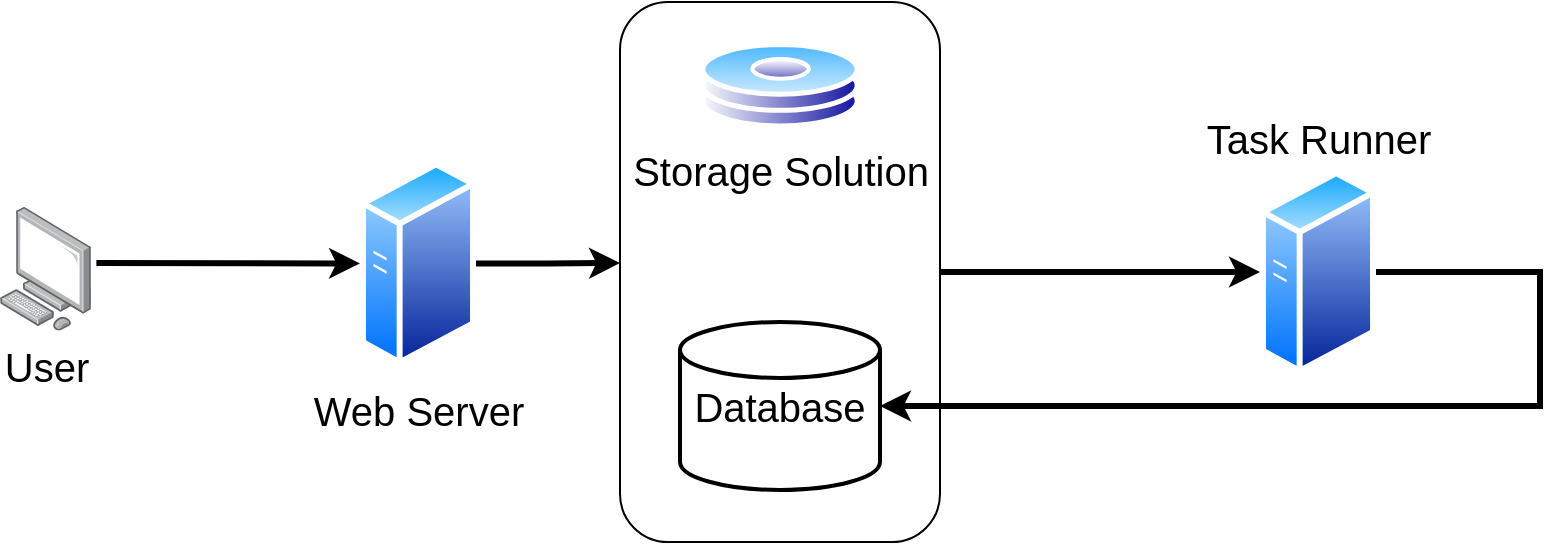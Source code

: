 <mxfile version="15.7.0" type="device"><diagram id="ekmyv74OVqhwvlBc7o6g" name="Page-1"><mxGraphModel dx="1109" dy="622" grid="1" gridSize="10" guides="1" tooltips="1" connect="1" arrows="1" fold="1" page="1" pageScale="1" pageWidth="827" pageHeight="1169" math="0" shadow="0"><root><mxCell id="0"/><mxCell id="1" parent="0"/><mxCell id="JvqjavPWbksFH4ezMxDC-21" style="edgeStyle=orthogonalEdgeStyle;rounded=0;orthogonalLoop=1;jettySize=auto;html=1;exitX=1;exitY=0.5;exitDx=0;exitDy=0;entryX=0;entryY=0.5;entryDx=0;entryDy=0;fontSize=20;strokeWidth=3;" edge="1" parent="1" source="JvqjavPWbksFH4ezMxDC-20" target="JvqjavPWbksFH4ezMxDC-9"><mxGeometry relative="1" as="geometry"/></mxCell><mxCell id="JvqjavPWbksFH4ezMxDC-20" value="" style="rounded=1;whiteSpace=wrap;html=1;fontSize=20;" vertex="1" parent="1"><mxGeometry x="350" y="20" width="160" height="270" as="geometry"/></mxCell><mxCell id="JvqjavPWbksFH4ezMxDC-1" value="User" style="points=[];aspect=fixed;html=1;align=center;shadow=0;dashed=0;image;image=img/lib/allied_telesis/computer_and_terminals/Personal_Computer.svg;fontSize=20;" vertex="1" parent="1"><mxGeometry x="40" y="122.5" width="45.6" height="61.8" as="geometry"/></mxCell><mxCell id="JvqjavPWbksFH4ezMxDC-13" style="edgeStyle=orthogonalEdgeStyle;rounded=0;orthogonalLoop=1;jettySize=auto;html=1;exitX=1;exitY=0.5;exitDx=0;exitDy=0;strokeWidth=3;" edge="1" parent="1" source="JvqjavPWbksFH4ezMxDC-2"><mxGeometry relative="1" as="geometry"><mxPoint x="350" y="150.5" as="targetPoint"/></mxGeometry></mxCell><mxCell id="JvqjavPWbksFH4ezMxDC-2" value="Web Server" style="aspect=fixed;perimeter=ellipsePerimeter;html=1;align=center;shadow=0;dashed=0;spacingTop=3;image;image=img/lib/active_directory/generic_server.svg;fontSize=20;" vertex="1" parent="1"><mxGeometry x="220" y="98.93" width="58" height="103.57" as="geometry"/></mxCell><mxCell id="JvqjavPWbksFH4ezMxDC-3" value="" style="endArrow=classic;html=1;rounded=0;exitX=1.057;exitY=0.454;exitDx=0;exitDy=0;exitPerimeter=0;entryX=0;entryY=0.5;entryDx=0;entryDy=0;strokeWidth=3;" edge="1" parent="1" source="JvqjavPWbksFH4ezMxDC-1" target="JvqjavPWbksFH4ezMxDC-2"><mxGeometry width="50" height="50" relative="1" as="geometry"><mxPoint x="120" y="392.5" as="sourcePoint"/><mxPoint x="170" y="342.5" as="targetPoint"/></mxGeometry></mxCell><mxCell id="JvqjavPWbksFH4ezMxDC-5" value="" style="shape=image;html=1;verticalAlign=top;verticalLabelPosition=bottom;labelBackgroundColor=#ffffff;imageAspect=0;aspect=fixed;image=https://cdn1.iconfinder.com/data/icons/hawcons/32/699147-icon-70-document-file-pdf-128.png" vertex="1" parent="1"><mxGeometry x="130" y="92.5" width="50" height="50" as="geometry"/></mxCell><mxCell id="JvqjavPWbksFH4ezMxDC-7" value="Storage Solution" style="aspect=fixed;perimeter=ellipsePerimeter;html=1;align=center;shadow=0;dashed=0;spacingTop=3;image;image=img/lib/active_directory/hard_disk.svg;fontSize=20;" vertex="1" parent="1"><mxGeometry x="390" y="40" width="80" height="43.2" as="geometry"/></mxCell><mxCell id="JvqjavPWbksFH4ezMxDC-23" style="edgeStyle=orthogonalEdgeStyle;rounded=0;orthogonalLoop=1;jettySize=auto;html=1;exitX=1;exitY=0.5;exitDx=0;exitDy=0;entryX=1;entryY=0.5;entryDx=0;entryDy=0;entryPerimeter=0;fontSize=20;strokeWidth=3;" edge="1" parent="1" source="JvqjavPWbksFH4ezMxDC-9" target="JvqjavPWbksFH4ezMxDC-19"><mxGeometry relative="1" as="geometry"><Array as="points"><mxPoint x="810" y="155"/><mxPoint x="810" y="222"/></Array></mxGeometry></mxCell><mxCell id="JvqjavPWbksFH4ezMxDC-9" value="Task Runner" style="aspect=fixed;perimeter=ellipsePerimeter;html=1;align=center;shadow=0;dashed=0;spacingTop=3;image;image=img/lib/active_directory/generic_server.svg;fontSize=20;labelPosition=center;verticalLabelPosition=top;verticalAlign=bottom;" vertex="1" parent="1"><mxGeometry x="670" y="103.22" width="58" height="103.57" as="geometry"/></mxCell><mxCell id="JvqjavPWbksFH4ezMxDC-19" value="&lt;font style=&quot;font-size: 20px&quot;&gt;Database&lt;/font&gt;" style="strokeWidth=2;html=1;shape=mxgraph.flowchart.database;whiteSpace=wrap;" vertex="1" parent="1"><mxGeometry x="380" y="180" width="100" height="84" as="geometry"/></mxCell><mxCell id="JvqjavPWbksFH4ezMxDC-22" value="" style="shape=image;html=1;verticalAlign=top;verticalLabelPosition=bottom;labelBackgroundColor=#ffffff;imageAspect=0;aspect=fixed;image=https://cdn1.iconfinder.com/data/icons/hawcons/32/699147-icon-70-document-file-pdf-128.png" vertex="1" parent="1"><mxGeometry x="550" y="92.5" width="50" height="50" as="geometry"/></mxCell><mxCell id="JvqjavPWbksFH4ezMxDC-24" value="" style="shape=image;html=1;verticalAlign=top;verticalLabelPosition=bottom;labelBackgroundColor=#ffffff;imageAspect=0;aspect=fixed;image=https://cdn1.iconfinder.com/data/icons/hawcons/32/698705-icon-113-document-file-txt-128.png;fontSize=20;" vertex="1" parent="1"><mxGeometry x="770" y="98.93" width="51.07" height="51.07" as="geometry"/></mxCell></root></mxGraphModel></diagram></mxfile>